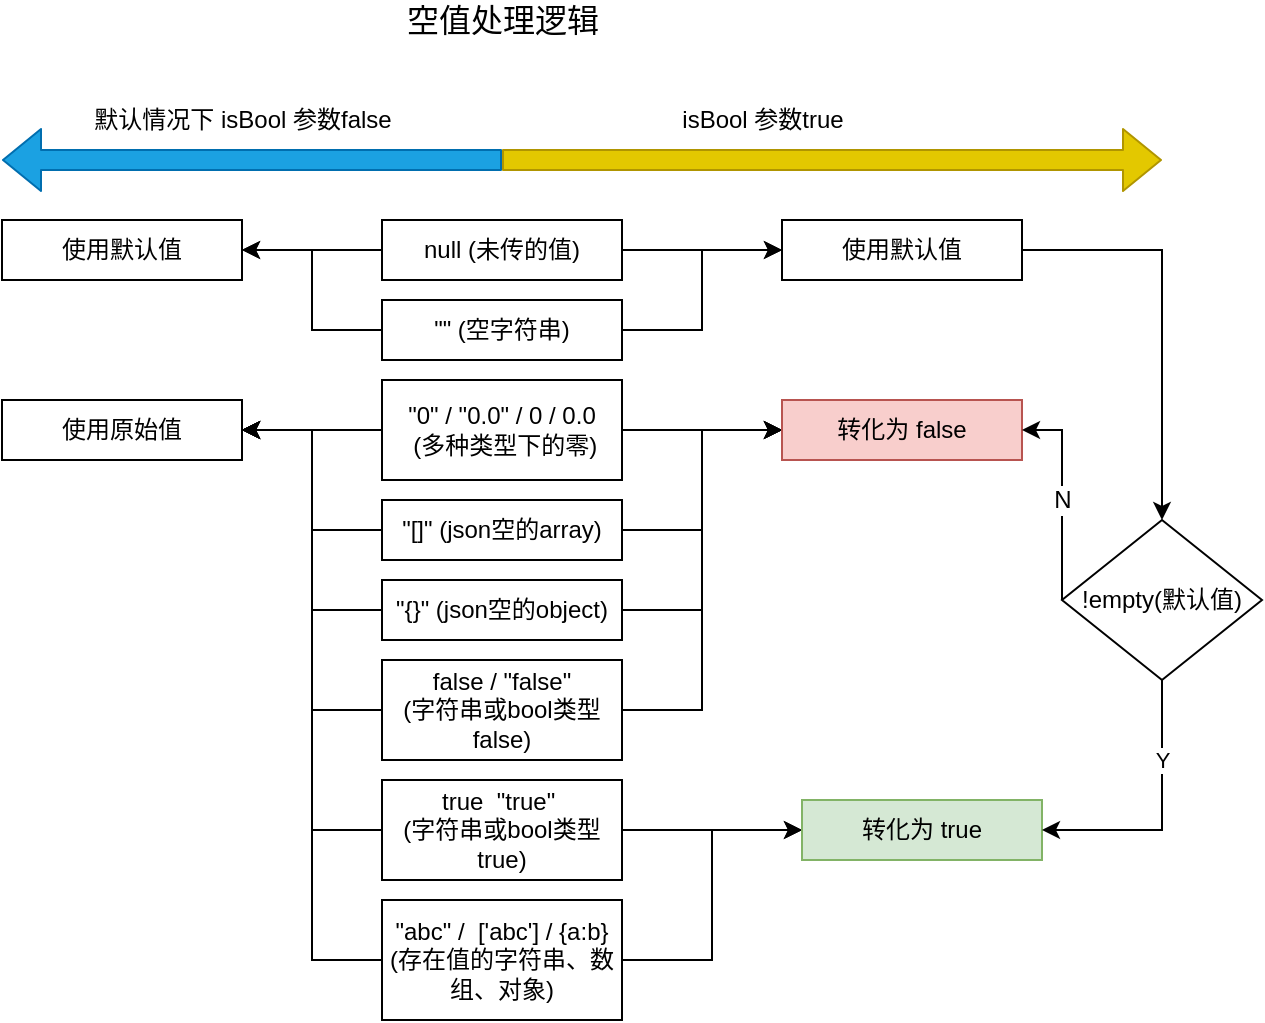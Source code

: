 <mxfile version="12.6.5" type="device"><diagram id="D9Gg-dDAsaTDIbbM9aeL" name="Page-1"><mxGraphModel dx="1106" dy="860" grid="1" gridSize="10" guides="1" tooltips="1" connect="1" arrows="1" fold="1" page="1" pageScale="1" pageWidth="827" pageHeight="1169" math="0" shadow="0"><root><mxCell id="0"/><mxCell id="1" parent="0"/><mxCell id="pQaWH2mKJBNGoimV4Wp4-22" style="edgeStyle=orthogonalEdgeStyle;rounded=0;orthogonalLoop=1;jettySize=auto;html=1;exitX=1;exitY=0.5;exitDx=0;exitDy=0;entryX=0;entryY=0.5;entryDx=0;entryDy=0;" edge="1" parent="1" source="pQaWH2mKJBNGoimV4Wp4-1" target="pQaWH2mKJBNGoimV4Wp4-19"><mxGeometry relative="1" as="geometry"/></mxCell><mxCell id="pQaWH2mKJBNGoimV4Wp4-70" style="edgeStyle=orthogonalEdgeStyle;rounded=0;orthogonalLoop=1;jettySize=auto;html=1;exitX=0;exitY=0.5;exitDx=0;exitDy=0;entryX=1;entryY=0.5;entryDx=0;entryDy=0;" edge="1" parent="1" source="pQaWH2mKJBNGoimV4Wp4-1" target="pQaWH2mKJBNGoimV4Wp4-65"><mxGeometry relative="1" as="geometry"/></mxCell><mxCell id="pQaWH2mKJBNGoimV4Wp4-1" value="&quot;&quot; (空字符串)" style="rounded=0;whiteSpace=wrap;html=1;" vertex="1" parent="1"><mxGeometry x="300" y="270" width="120" height="30" as="geometry"/></mxCell><mxCell id="pQaWH2mKJBNGoimV4Wp4-4" value="&lt;font style=&quot;font-size: 16px&quot;&gt;空值处理逻辑&lt;/font&gt;" style="text;html=1;align=center;verticalAlign=middle;resizable=0;points=[];autosize=1;strokeWidth=6;" vertex="1" parent="1"><mxGeometry x="305" y="120" width="110" height="20" as="geometry"/></mxCell><mxCell id="pQaWH2mKJBNGoimV4Wp4-20" style="edgeStyle=orthogonalEdgeStyle;rounded=0;orthogonalLoop=1;jettySize=auto;html=1;exitX=1;exitY=0.5;exitDx=0;exitDy=0;entryX=0;entryY=0.5;entryDx=0;entryDy=0;" edge="1" parent="1" source="pQaWH2mKJBNGoimV4Wp4-8" target="pQaWH2mKJBNGoimV4Wp4-19"><mxGeometry relative="1" as="geometry"/></mxCell><mxCell id="pQaWH2mKJBNGoimV4Wp4-71" style="edgeStyle=orthogonalEdgeStyle;rounded=0;orthogonalLoop=1;jettySize=auto;html=1;exitX=0;exitY=0.5;exitDx=0;exitDy=0;" edge="1" parent="1" source="pQaWH2mKJBNGoimV4Wp4-8" target="pQaWH2mKJBNGoimV4Wp4-65"><mxGeometry relative="1" as="geometry"/></mxCell><mxCell id="pQaWH2mKJBNGoimV4Wp4-8" value="null (未传的值)" style="rounded=0;whiteSpace=wrap;html=1;" vertex="1" parent="1"><mxGeometry x="300" y="230" width="120" height="30" as="geometry"/></mxCell><mxCell id="pQaWH2mKJBNGoimV4Wp4-24" style="edgeStyle=orthogonalEdgeStyle;rounded=0;orthogonalLoop=1;jettySize=auto;html=1;exitX=1;exitY=0.5;exitDx=0;exitDy=0;entryX=0;entryY=0.5;entryDx=0;entryDy=0;" edge="1" parent="1" source="pQaWH2mKJBNGoimV4Wp4-9" target="pQaWH2mKJBNGoimV4Wp4-16"><mxGeometry relative="1" as="geometry"/></mxCell><mxCell id="pQaWH2mKJBNGoimV4Wp4-72" style="edgeStyle=orthogonalEdgeStyle;rounded=0;orthogonalLoop=1;jettySize=auto;html=1;exitX=0;exitY=0.5;exitDx=0;exitDy=0;entryX=1;entryY=0.5;entryDx=0;entryDy=0;" edge="1" parent="1" source="pQaWH2mKJBNGoimV4Wp4-9" target="pQaWH2mKJBNGoimV4Wp4-66"><mxGeometry relative="1" as="geometry"/></mxCell><mxCell id="pQaWH2mKJBNGoimV4Wp4-9" value="&quot;0&quot; / &quot;0.0&quot; / 0 / 0.0&lt;br&gt;&amp;nbsp;(多种类型下的零)" style="rounded=0;whiteSpace=wrap;html=1;" vertex="1" parent="1"><mxGeometry x="300" y="310" width="120" height="50" as="geometry"/></mxCell><mxCell id="pQaWH2mKJBNGoimV4Wp4-25" style="edgeStyle=orthogonalEdgeStyle;rounded=0;orthogonalLoop=1;jettySize=auto;html=1;exitX=1;exitY=0.5;exitDx=0;exitDy=0;entryX=0;entryY=0.5;entryDx=0;entryDy=0;" edge="1" parent="1" source="pQaWH2mKJBNGoimV4Wp4-10" target="pQaWH2mKJBNGoimV4Wp4-16"><mxGeometry relative="1" as="geometry"/></mxCell><mxCell id="pQaWH2mKJBNGoimV4Wp4-73" style="edgeStyle=orthogonalEdgeStyle;rounded=0;orthogonalLoop=1;jettySize=auto;html=1;exitX=0;exitY=0.5;exitDx=0;exitDy=0;entryX=1;entryY=0.5;entryDx=0;entryDy=0;" edge="1" parent="1" source="pQaWH2mKJBNGoimV4Wp4-10" target="pQaWH2mKJBNGoimV4Wp4-66"><mxGeometry relative="1" as="geometry"/></mxCell><mxCell id="pQaWH2mKJBNGoimV4Wp4-10" value="&quot;[]&quot; (json空的array)" style="rounded=0;whiteSpace=wrap;html=1;" vertex="1" parent="1"><mxGeometry x="300" y="370" width="120" height="30" as="geometry"/></mxCell><mxCell id="pQaWH2mKJBNGoimV4Wp4-27" style="edgeStyle=orthogonalEdgeStyle;rounded=0;orthogonalLoop=1;jettySize=auto;html=1;exitX=1;exitY=0.5;exitDx=0;exitDy=0;entryX=0;entryY=0.5;entryDx=0;entryDy=0;" edge="1" parent="1" source="pQaWH2mKJBNGoimV4Wp4-11" target="pQaWH2mKJBNGoimV4Wp4-16"><mxGeometry relative="1" as="geometry"/></mxCell><mxCell id="pQaWH2mKJBNGoimV4Wp4-77" style="edgeStyle=orthogonalEdgeStyle;rounded=0;orthogonalLoop=1;jettySize=auto;html=1;exitX=0;exitY=0.5;exitDx=0;exitDy=0;entryX=1;entryY=0.5;entryDx=0;entryDy=0;" edge="1" parent="1" source="pQaWH2mKJBNGoimV4Wp4-11" target="pQaWH2mKJBNGoimV4Wp4-66"><mxGeometry relative="1" as="geometry"/></mxCell><mxCell id="pQaWH2mKJBNGoimV4Wp4-11" value="&quot;{}&quot; (json空的object)" style="rounded=0;whiteSpace=wrap;html=1;" vertex="1" parent="1"><mxGeometry x="300" y="410" width="120" height="30" as="geometry"/></mxCell><mxCell id="pQaWH2mKJBNGoimV4Wp4-29" style="edgeStyle=orthogonalEdgeStyle;rounded=0;orthogonalLoop=1;jettySize=auto;html=1;exitX=1;exitY=0.5;exitDx=0;exitDy=0;entryX=0;entryY=0.5;entryDx=0;entryDy=0;" edge="1" parent="1" source="pQaWH2mKJBNGoimV4Wp4-12" target="pQaWH2mKJBNGoimV4Wp4-18"><mxGeometry relative="1" as="geometry"/></mxCell><mxCell id="pQaWH2mKJBNGoimV4Wp4-78" style="edgeStyle=orthogonalEdgeStyle;rounded=0;orthogonalLoop=1;jettySize=auto;html=1;exitX=0;exitY=0.5;exitDx=0;exitDy=0;entryX=1;entryY=0.5;entryDx=0;entryDy=0;" edge="1" parent="1" source="pQaWH2mKJBNGoimV4Wp4-12" target="pQaWH2mKJBNGoimV4Wp4-66"><mxGeometry relative="1" as="geometry"/></mxCell><mxCell id="pQaWH2mKJBNGoimV4Wp4-12" value="true&amp;nbsp; &quot;true&quot;&amp;nbsp;&lt;br&gt;(字符串或bool类型true)" style="rounded=0;whiteSpace=wrap;html=1;" vertex="1" parent="1"><mxGeometry x="300" y="510" width="120" height="50" as="geometry"/></mxCell><mxCell id="pQaWH2mKJBNGoimV4Wp4-28" style="edgeStyle=orthogonalEdgeStyle;rounded=0;orthogonalLoop=1;jettySize=auto;html=1;exitX=1;exitY=0.5;exitDx=0;exitDy=0;entryX=0;entryY=0.5;entryDx=0;entryDy=0;" edge="1" parent="1" source="pQaWH2mKJBNGoimV4Wp4-13" target="pQaWH2mKJBNGoimV4Wp4-16"><mxGeometry relative="1" as="geometry"/></mxCell><mxCell id="pQaWH2mKJBNGoimV4Wp4-75" style="edgeStyle=orthogonalEdgeStyle;rounded=0;orthogonalLoop=1;jettySize=auto;html=1;exitX=0;exitY=0.5;exitDx=0;exitDy=0;entryX=1;entryY=0.5;entryDx=0;entryDy=0;" edge="1" parent="1" source="pQaWH2mKJBNGoimV4Wp4-13" target="pQaWH2mKJBNGoimV4Wp4-66"><mxGeometry relative="1" as="geometry"/></mxCell><mxCell id="pQaWH2mKJBNGoimV4Wp4-13" value="false / &quot;false&quot; &lt;br&gt;(字符串或bool类型false)" style="rounded=0;whiteSpace=wrap;html=1;" vertex="1" parent="1"><mxGeometry x="300" y="450" width="120" height="50" as="geometry"/></mxCell><mxCell id="pQaWH2mKJBNGoimV4Wp4-30" style="edgeStyle=orthogonalEdgeStyle;rounded=0;orthogonalLoop=1;jettySize=auto;html=1;exitX=1;exitY=0.5;exitDx=0;exitDy=0;entryX=0;entryY=0.5;entryDx=0;entryDy=0;" edge="1" parent="1" source="pQaWH2mKJBNGoimV4Wp4-14" target="pQaWH2mKJBNGoimV4Wp4-18"><mxGeometry relative="1" as="geometry"/></mxCell><mxCell id="pQaWH2mKJBNGoimV4Wp4-79" style="edgeStyle=orthogonalEdgeStyle;rounded=0;orthogonalLoop=1;jettySize=auto;html=1;exitX=0;exitY=0.5;exitDx=0;exitDy=0;entryX=1;entryY=0.5;entryDx=0;entryDy=0;" edge="1" parent="1" source="pQaWH2mKJBNGoimV4Wp4-14" target="pQaWH2mKJBNGoimV4Wp4-66"><mxGeometry relative="1" as="geometry"/></mxCell><mxCell id="pQaWH2mKJBNGoimV4Wp4-14" value="&quot;abc&quot; /&amp;nbsp; ['abc'] / {a:b}&lt;br&gt;(存在值的字符串、数组、对象)" style="rounded=0;whiteSpace=wrap;html=1;" vertex="1" parent="1"><mxGeometry x="300" y="570" width="120" height="60" as="geometry"/></mxCell><mxCell id="pQaWH2mKJBNGoimV4Wp4-16" value="转化为 false" style="rounded=0;whiteSpace=wrap;html=1;fillColor=#f8cecc;strokeColor=#b85450;" vertex="1" parent="1"><mxGeometry x="500" y="320" width="120" height="30" as="geometry"/></mxCell><mxCell id="pQaWH2mKJBNGoimV4Wp4-18" value="转化为 true" style="rounded=0;whiteSpace=wrap;html=1;fillColor=#d5e8d4;strokeColor=#82b366;" vertex="1" parent="1"><mxGeometry x="510" y="520" width="120" height="30" as="geometry"/></mxCell><mxCell id="pQaWH2mKJBNGoimV4Wp4-34" style="edgeStyle=orthogonalEdgeStyle;rounded=0;orthogonalLoop=1;jettySize=auto;html=1;exitX=1;exitY=0.5;exitDx=0;exitDy=0;" edge="1" parent="1" source="pQaWH2mKJBNGoimV4Wp4-19" target="pQaWH2mKJBNGoimV4Wp4-33"><mxGeometry relative="1" as="geometry"/></mxCell><mxCell id="pQaWH2mKJBNGoimV4Wp4-19" value="使用默认值" style="rounded=0;whiteSpace=wrap;html=1;" vertex="1" parent="1"><mxGeometry x="500" y="230" width="120" height="30" as="geometry"/></mxCell><mxCell id="pQaWH2mKJBNGoimV4Wp4-36" style="edgeStyle=orthogonalEdgeStyle;rounded=0;orthogonalLoop=1;jettySize=auto;html=1;exitX=0;exitY=0.5;exitDx=0;exitDy=0;entryX=1;entryY=0.5;entryDx=0;entryDy=0;" edge="1" parent="1" source="pQaWH2mKJBNGoimV4Wp4-33" target="pQaWH2mKJBNGoimV4Wp4-16"><mxGeometry relative="1" as="geometry"><Array as="points"><mxPoint x="640" y="335"/></Array></mxGeometry></mxCell><mxCell id="pQaWH2mKJBNGoimV4Wp4-37" value="N" style="text;html=1;align=center;verticalAlign=middle;resizable=0;points=[];labelBackgroundColor=#ffffff;" vertex="1" connectable="0" parent="pQaWH2mKJBNGoimV4Wp4-36"><mxGeometry x="-0.048" relative="1" as="geometry"><mxPoint as="offset"/></mxGeometry></mxCell><mxCell id="pQaWH2mKJBNGoimV4Wp4-38" value="Y" style="edgeStyle=orthogonalEdgeStyle;rounded=0;orthogonalLoop=1;jettySize=auto;html=1;exitX=0.5;exitY=1;exitDx=0;exitDy=0;entryX=1;entryY=0.5;entryDx=0;entryDy=0;" edge="1" parent="1" source="pQaWH2mKJBNGoimV4Wp4-33" target="pQaWH2mKJBNGoimV4Wp4-18"><mxGeometry x="-0.407" relative="1" as="geometry"><mxPoint as="offset"/></mxGeometry></mxCell><mxCell id="pQaWH2mKJBNGoimV4Wp4-33" value="!empty(默认值)" style="rhombus;whiteSpace=wrap;html=1;" vertex="1" parent="1"><mxGeometry x="640" y="380" width="100" height="80" as="geometry"/></mxCell><mxCell id="pQaWH2mKJBNGoimV4Wp4-65" value="使用默认值" style="rounded=0;whiteSpace=wrap;html=1;" vertex="1" parent="1"><mxGeometry x="110" y="230" width="120" height="30" as="geometry"/></mxCell><mxCell id="pQaWH2mKJBNGoimV4Wp4-66" value="使用原始值" style="rounded=0;whiteSpace=wrap;html=1;" vertex="1" parent="1"><mxGeometry x="110" y="320" width="120" height="30" as="geometry"/></mxCell><mxCell id="pQaWH2mKJBNGoimV4Wp4-81" value="" style="shape=flexArrow;endArrow=classic;html=1;fillColor=#1ba1e2;strokeColor=#006EAF;" edge="1" parent="1"><mxGeometry width="50" height="50" relative="1" as="geometry"><mxPoint x="360" y="200" as="sourcePoint"/><mxPoint x="110" y="200" as="targetPoint"/></mxGeometry></mxCell><mxCell id="pQaWH2mKJBNGoimV4Wp4-82" value="默认情况下 isBool 参数false" style="text;html=1;align=center;verticalAlign=middle;resizable=0;points=[];autosize=1;" vertex="1" parent="1"><mxGeometry x="150" y="170" width="160" height="20" as="geometry"/></mxCell><mxCell id="pQaWH2mKJBNGoimV4Wp4-83" value="isBool 参数true" style="text;html=1;align=center;verticalAlign=middle;resizable=0;points=[];autosize=1;" vertex="1" parent="1"><mxGeometry x="440" y="170" width="100" height="20" as="geometry"/></mxCell><mxCell id="pQaWH2mKJBNGoimV4Wp4-84" value="" style="shape=flexArrow;endArrow=classic;html=1;fillColor=#e3c800;strokeColor=#B09500;" edge="1" parent="1"><mxGeometry width="50" height="50" relative="1" as="geometry"><mxPoint x="360" y="200" as="sourcePoint"/><mxPoint x="690" y="200" as="targetPoint"/></mxGeometry></mxCell></root></mxGraphModel></diagram></mxfile>